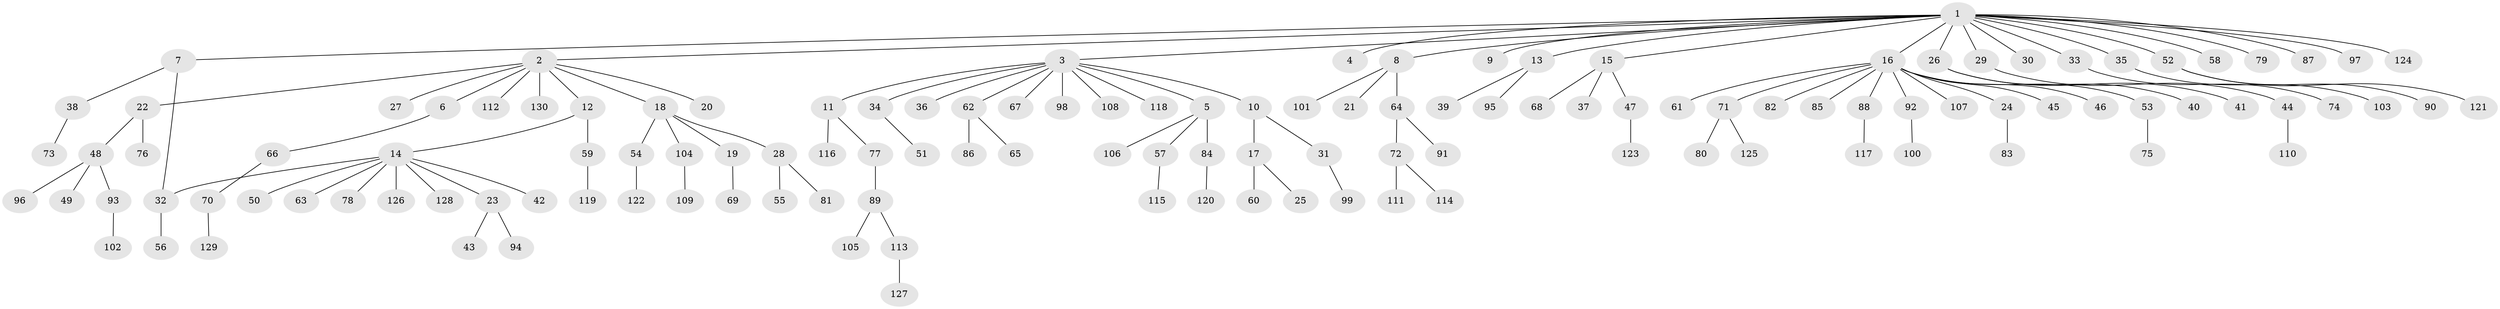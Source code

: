 // Generated by graph-tools (version 1.1) at 2025/46/03/09/25 04:46:57]
// undirected, 130 vertices, 130 edges
graph export_dot {
graph [start="1"]
  node [color=gray90,style=filled];
  1;
  2;
  3;
  4;
  5;
  6;
  7;
  8;
  9;
  10;
  11;
  12;
  13;
  14;
  15;
  16;
  17;
  18;
  19;
  20;
  21;
  22;
  23;
  24;
  25;
  26;
  27;
  28;
  29;
  30;
  31;
  32;
  33;
  34;
  35;
  36;
  37;
  38;
  39;
  40;
  41;
  42;
  43;
  44;
  45;
  46;
  47;
  48;
  49;
  50;
  51;
  52;
  53;
  54;
  55;
  56;
  57;
  58;
  59;
  60;
  61;
  62;
  63;
  64;
  65;
  66;
  67;
  68;
  69;
  70;
  71;
  72;
  73;
  74;
  75;
  76;
  77;
  78;
  79;
  80;
  81;
  82;
  83;
  84;
  85;
  86;
  87;
  88;
  89;
  90;
  91;
  92;
  93;
  94;
  95;
  96;
  97;
  98;
  99;
  100;
  101;
  102;
  103;
  104;
  105;
  106;
  107;
  108;
  109;
  110;
  111;
  112;
  113;
  114;
  115;
  116;
  117;
  118;
  119;
  120;
  121;
  122;
  123;
  124;
  125;
  126;
  127;
  128;
  129;
  130;
  1 -- 2;
  1 -- 3;
  1 -- 4;
  1 -- 7;
  1 -- 8;
  1 -- 9;
  1 -- 13;
  1 -- 15;
  1 -- 16;
  1 -- 26;
  1 -- 29;
  1 -- 30;
  1 -- 33;
  1 -- 35;
  1 -- 52;
  1 -- 58;
  1 -- 79;
  1 -- 87;
  1 -- 97;
  1 -- 124;
  2 -- 6;
  2 -- 12;
  2 -- 18;
  2 -- 20;
  2 -- 22;
  2 -- 27;
  2 -- 112;
  2 -- 130;
  3 -- 5;
  3 -- 10;
  3 -- 11;
  3 -- 34;
  3 -- 36;
  3 -- 62;
  3 -- 67;
  3 -- 98;
  3 -- 108;
  3 -- 118;
  5 -- 57;
  5 -- 84;
  5 -- 106;
  6 -- 66;
  7 -- 32;
  7 -- 38;
  8 -- 21;
  8 -- 64;
  8 -- 101;
  10 -- 17;
  10 -- 31;
  11 -- 77;
  11 -- 116;
  12 -- 14;
  12 -- 59;
  13 -- 39;
  13 -- 95;
  14 -- 23;
  14 -- 32;
  14 -- 42;
  14 -- 50;
  14 -- 63;
  14 -- 78;
  14 -- 126;
  14 -- 128;
  15 -- 37;
  15 -- 47;
  15 -- 68;
  16 -- 24;
  16 -- 45;
  16 -- 46;
  16 -- 53;
  16 -- 61;
  16 -- 71;
  16 -- 82;
  16 -- 85;
  16 -- 88;
  16 -- 92;
  16 -- 107;
  17 -- 25;
  17 -- 60;
  18 -- 19;
  18 -- 28;
  18 -- 54;
  18 -- 104;
  19 -- 69;
  22 -- 48;
  22 -- 76;
  23 -- 43;
  23 -- 94;
  24 -- 83;
  26 -- 40;
  26 -- 41;
  28 -- 55;
  28 -- 81;
  29 -- 44;
  31 -- 99;
  32 -- 56;
  33 -- 74;
  34 -- 51;
  35 -- 103;
  38 -- 73;
  44 -- 110;
  47 -- 123;
  48 -- 49;
  48 -- 93;
  48 -- 96;
  52 -- 90;
  52 -- 121;
  53 -- 75;
  54 -- 122;
  57 -- 115;
  59 -- 119;
  62 -- 65;
  62 -- 86;
  64 -- 72;
  64 -- 91;
  66 -- 70;
  70 -- 129;
  71 -- 80;
  71 -- 125;
  72 -- 111;
  72 -- 114;
  77 -- 89;
  84 -- 120;
  88 -- 117;
  89 -- 105;
  89 -- 113;
  92 -- 100;
  93 -- 102;
  104 -- 109;
  113 -- 127;
}

